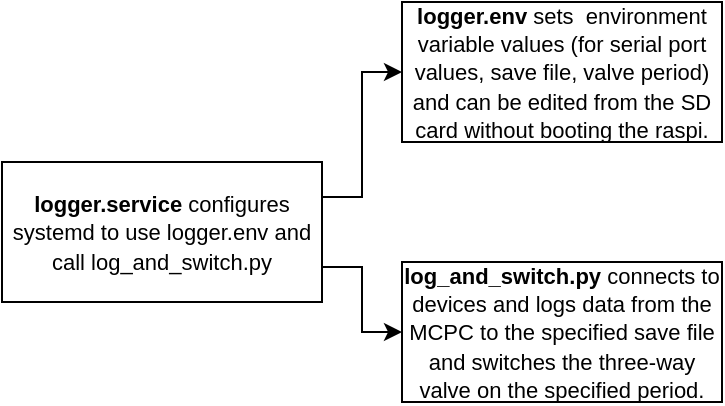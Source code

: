 <mxfile version="14.4.8" type="device"><diagram id="Almb34_AhyfJ62kTydMV" name="Page-1"><mxGraphModel dx="898" dy="482" grid="1" gridSize="10" guides="1" tooltips="1" connect="1" arrows="1" fold="1" page="1" pageScale="1" pageWidth="850" pageHeight="1100" math="0" shadow="0"><root><mxCell id="0"/><mxCell id="1" parent="0"/><mxCell id="taYRLUl8wIoi5AlqYeKr-13" style="edgeStyle=orthogonalEdgeStyle;rounded=0;orthogonalLoop=1;jettySize=auto;html=1;exitX=1;exitY=0.25;exitDx=0;exitDy=0;entryX=0;entryY=0.5;entryDx=0;entryDy=0;" edge="1" parent="1" source="taYRLUl8wIoi5AlqYeKr-1" target="taYRLUl8wIoi5AlqYeKr-6"><mxGeometry relative="1" as="geometry"/></mxCell><mxCell id="taYRLUl8wIoi5AlqYeKr-15" style="edgeStyle=orthogonalEdgeStyle;rounded=0;orthogonalLoop=1;jettySize=auto;html=1;exitX=1;exitY=0.75;exitDx=0;exitDy=0;" edge="1" parent="1" source="taYRLUl8wIoi5AlqYeKr-1" target="taYRLUl8wIoi5AlqYeKr-14"><mxGeometry relative="1" as="geometry"/></mxCell><mxCell id="taYRLUl8wIoi5AlqYeKr-1" value="&lt;font style=&quot;font-size: 11px&quot;&gt;&lt;b&gt;logger.service &lt;/b&gt;configures systemd to use logger.env and call log_and_switch.py&lt;/font&gt;" style="rounded=0;whiteSpace=wrap;html=1;" vertex="1" parent="1"><mxGeometry x="40" y="110" width="160" height="70" as="geometry"/></mxCell><mxCell id="taYRLUl8wIoi5AlqYeKr-6" value="&lt;font style=&quot;font-size: 11px&quot;&gt;&lt;b&gt;logger.env&lt;/b&gt;&amp;nbsp;sets&amp;nbsp; environment variable values (for serial port values, save file, valve period) and can be edited from the SD card without booting the raspi.&lt;/font&gt;" style="rounded=0;whiteSpace=wrap;html=1;" vertex="1" parent="1"><mxGeometry x="240" y="30" width="160" height="70" as="geometry"/></mxCell><mxCell id="taYRLUl8wIoi5AlqYeKr-14" value="&lt;font style=&quot;font-size: 11px&quot;&gt;&lt;b&gt;log_and_switch.py &lt;/b&gt;connects to devices and logs data from the MCPC to the specified save file and switches the three-way valve on the specified period.&lt;/font&gt;" style="rounded=0;whiteSpace=wrap;html=1;" vertex="1" parent="1"><mxGeometry x="240" y="160" width="160" height="70" as="geometry"/></mxCell></root></mxGraphModel></diagram></mxfile>